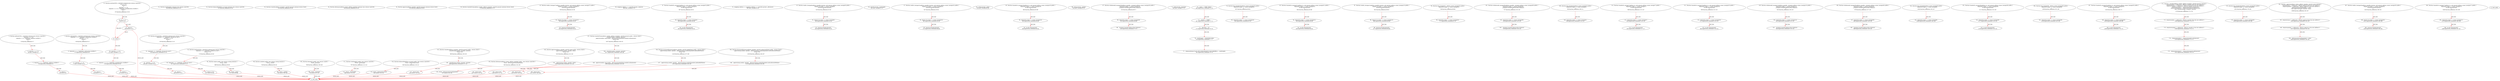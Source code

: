 digraph  {
13 [label="2_ function add(uint256 a, uint256 b) internal pure returns (uint256) {\n        uint256 c = a + b;\n        require(c >= a, \"SafeMath: addition overflow\");\n        return c;\n    }\n13-function_definition-3-7", method="add(uint256 a,uint256 b)", type_label=function_definition];
30 [label="3_ uint256 c = a + b;\n30-new_variable-4-4", method="add(uint256 a,uint256 b)", type_label=new_variable];
38 [label="4_ require(c >= a, \"SafeMath: addition overflow\");\n38-expression_statement-5-5", method="add(uint256 a,uint256 b)", type_label=expression_statement];
48 [label="5_ return c;\n48-return-6-6", method="add(uint256 a,uint256 b)", type_label=return];
50 [label="7_ function sub(uint256 a, uint256 b) internal pure returns (uint256) {\n        require(b <= a, \"SafeMath: subtraction overflow\");\n        uint256 c = a - b;\n        return c;\n    }\n50-function_definition-8-12", method="sub(uint256 a,uint256 b)", type_label=function_definition];
67 [label="8_ require(b <= a, \"SafeMath: subtraction overflow\");\n67-expression_statement-9-9", method="sub(uint256 a,uint256 b)", type_label=expression_statement];
77 [label="9_ uint256 c = a - b;\n77-new_variable-10-10", method="sub(uint256 a,uint256 b)", type_label=new_variable];
85 [label="10_ return c;\n85-return-11-11", method="sub(uint256 a,uint256 b)", type_label=return];
87 [label="12_ function mul(uint256 a, uint256 b) internal pure returns (uint256) {\n        if (a == 0) {\n            return 0;\n        }\n        uint256 c = a * b;\n        require(c / a == b, \"SafeMath: multiplication overflow\");\n        return c;\n    }\n87-function_definition-13-20", method="mul(uint256 a,uint256 b)", type_label=function_definition];
104 [label="13_ if_a == 0\n104-if-14-16", method="mul(uint256 a,uint256 b)", type_label=if];
1596 [label="13_ end_if", method="mul(uint256 a,uint256 b)", type_label=end_if];
109 [label="14_ return 0;\n109-return-15-15", method="mul(uint256 a,uint256 b)", type_label=return];
111 [label="16_ uint256 c = a * b;\n111-new_variable-17-17", method="mul(uint256 a,uint256 b)", type_label=new_variable];
119 [label="17_ require(c / a == b, \"SafeMath: multiplication overflow\");\n119-expression_statement-18-18", method="mul(uint256 a,uint256 b)", type_label=expression_statement];
131 [label="18_ return c;\n131-return-19-19", method="mul(uint256 a,uint256 b)", type_label=return];
133 [label="20_ function div(uint256 a, uint256 b) internal pure returns (uint256) {\n        require(b > 0, \"SafeMath: division by zero\");\n        uint256 c = a / b;\n        return c;\n    }\n133-function_definition-21-25", method="div(uint256 a,uint256 b)", type_label=function_definition];
150 [label="21_ require(b > 0, \"SafeMath: division by zero\");\n150-expression_statement-22-22", method="div(uint256 a,uint256 b)", type_label=expression_statement];
160 [label="22_ uint256 c = a / b;\n160-new_variable-23-23", method="div(uint256 a,uint256 b)", type_label=new_variable];
168 [label="23_ return c;\n168-return-24-24", method="div(uint256 a,uint256 b)", type_label=return];
170 [label="25_ function mod(uint256 a, uint256 b) internal pure returns (uint256) {\n        require(b != 0, \"SafeMath: modulo by zero\");\n        return a % b;\n    }\n170-function_definition-26-29", method="mod(uint256 a,uint256 b)", type_label=function_definition];
187 [label="26_ require(b != 0, \"SafeMath: modulo by zero\");\n187-expression_statement-27-27", method="mod(uint256 a,uint256 b)", type_label=expression_statement];
197 [label="27_ return a % b;\n197-return-28-28", method="mod(uint256 a,uint256 b)", type_label=return];
204 [label="31_ function totalSupply() external view returns (uint256);\n204-function_definition-32-32", method="totalSupply()", type_label=function_definition];
212 [label="32_ function balanceOf(address account) external view returns (uint256);\n212-function_definition-33-33", method="balanceOf(address account)", type_label=function_definition];
224 [label="33_ function transfer(address recipient, uint256 amount) external returns (bool);\n224-function_definition-34-34", method="transfer(address recipient,uint256 amount)", type_label=function_definition];
239 [label="34_ function allowance(address owner, address spender) external view returns (uint256);\n239-function_definition-35-35", method="allowance(address owner,address spender)", type_label=function_definition];
255 [label="35_ function approve(address spender, uint256 amount) external returns (bool);\n255-function_definition-36-36", method="approve(address spender,uint256 amount)", type_label=function_definition];
270 [label="36_ function transferFrom(address sender, address recipient, uint256 amount) external returns (bool);\n270-function_definition-37-37", method="transferFrom(address sender,address recipient,uint256 amount)", type_label=function_definition];
328 [label="42_ function sendto_txorigin37(address payable receiver, uint amount,address owner_txorigin37) public {\n	require (tx.origin == owner_txorigin37);\n	receiver.transfer(amount);\n}\n328-function_definition-43-46", method="sendto_txorigin37(address payable receiver,uint amount,address owner_txorigin37)", type_label=function_definition];
344 [label="43_ require (tx.origin == owner_txorigin37);\n344-expression_statement-44-44", method="sendto_txorigin37(address payable receiver,uint amount,address owner_txorigin37)", type_label=expression_statement];
353 [label="44_ receiver.transfer(amount);\n353-expression_statement-45-45", method="sendto_txorigin37(address payable receiver,uint amount,address owner_txorigin37)", type_label=expression_statement];
360 [label="46_ mapping (address => uint256) private _balances;\n360-new_variable-47-47", method="", type_label=new_variable];
367 [label="47_ function transferTo_txorigin3(address to, uint amount,address owner_txorigin3) public {\n  require(tx.origin == owner_txorigin3);\n  to.call.value(amount);\n}\n367-function_definition-48-51", method="transferTo_txorigin3(address to,uint amount,address owner_txorigin3)", type_label=function_definition];
383 [label="48_ require(tx.origin == owner_txorigin3);\n383-expression_statement-49-49", method="transferTo_txorigin3(address to,uint amount,address owner_txorigin3)", type_label=expression_statement];
392 [label="49_ to.call.value(amount);\n392-expression_statement-50-50", method="transferTo_txorigin3(address to,uint amount,address owner_txorigin3)", type_label=expression_statement];
401 [label="51_ mapping (address => mapping (address => uint256)) private _allowances;\n401-new_variable-52-52", method="", type_label=new_variable];
410 [label="52_ function sendto_txorigin9(address payable receiver, uint amount,address owner_txorigin9) public {\n	require (tx.origin == owner_txorigin9);\n	receiver.transfer(amount);\n}\n410-function_definition-53-56", method="sendto_txorigin9(address payable receiver,uint amount,address owner_txorigin9)", type_label=function_definition];
426 [label="53_ require (tx.origin == owner_txorigin9);\n426-expression_statement-54-54", method="sendto_txorigin9(address payable receiver,uint amount,address owner_txorigin9)", type_label=expression_statement];
435 [label="54_ receiver.transfer(amount);\n435-expression_statement-55-55", method="sendto_txorigin9(address payable receiver,uint amount,address owner_txorigin9)", type_label=expression_statement];
442 [label="56_ uint256 private _totalSupply;\n442-new_variable-57-57", method="", type_label=new_variable];
447 [label="57_ function sendto_txorigin25(address payable receiver, uint amount,address owner_txorigin25) public {\n	require (tx.origin == owner_txorigin25);\n	receiver.transfer(amount);\n}\n447-function_definition-58-61", method="sendto_txorigin25(address payable receiver,uint amount,address owner_txorigin25)", type_label=function_definition];
463 [label="58_ require (tx.origin == owner_txorigin25);\n463-expression_statement-59-59", method="sendto_txorigin25(address payable receiver,uint amount,address owner_txorigin25)", type_label=expression_statement];
472 [label="59_ receiver.transfer(amount);\n472-expression_statement-60-60", method="sendto_txorigin25(address payable receiver,uint amount,address owner_txorigin25)", type_label=expression_statement];
479 [label="61_ string private _name;\n479-new_variable-62-62", method="", type_label=new_variable];
484 [label="62_ function transferTo_txorigin19(address to, uint amount,address owner_txorigin19) public {\n  require(tx.origin == owner_txorigin19);\n  to.call.value(amount);\n}\n484-function_definition-63-66", method="transferTo_txorigin19(address to,uint amount,address owner_txorigin19)", type_label=function_definition];
500 [label="63_ require(tx.origin == owner_txorigin19);\n500-expression_statement-64-64", method="transferTo_txorigin19(address to,uint amount,address owner_txorigin19)", type_label=expression_statement];
509 [label="64_ to.call.value(amount);\n509-expression_statement-65-65", method="transferTo_txorigin19(address to,uint amount,address owner_txorigin19)", type_label=expression_statement];
518 [label="66_ string private _symbol;\n518-new_variable-67-67", method="", type_label=new_variable];
523 [label="67_ function withdrawAll_txorigin26(address payable _recipient,address owner_txorigin26) public {\n        require(tx.origin == owner_txorigin26);\n        _recipient.transfer(address(this).balance);\n    }\n523-function_definition-68-71", method="withdrawAll_txorigin26(address payable _recipient,address owner_txorigin26)", type_label=function_definition];
535 [label="68_ require(tx.origin == owner_txorigin26);\n535-expression_statement-69-69", method="withdrawAll_txorigin26(address payable _recipient,address owner_txorigin26)", type_label=expression_statement];
544 [label="69_ _recipient.transfer(address(this).balance);\n544-expression_statement-70-70", method="withdrawAll_txorigin26(address payable _recipient,address owner_txorigin26)", type_label=expression_statement];
555 [label="71_ uint8 private _decimals;\n555-new_variable-72-72", method="", type_label=new_variable];
562 [label="73_ _name = \"UBBC Token\";\n562-expression_statement-74-74", method="", type_label=expression_statement];
567 [label="74_ _symbol = \"UBBC\";\n567-expression_statement-75-75", method="", type_label=expression_statement];
572 [label="75_ _decimals = 18;\n572-expression_statement-76-76", method="", type_label=expression_statement];
576 [label="76_ _totalSupply = 260000000 ether;\n576-expression_statement-77-77", method="", type_label=expression_statement];
581 [label="77_ _balances[0x0e475cd2c1f8222868cf85B4f97D7EB70fB3ffD3] = _totalSupply;\n581-expression_statement-78-78", method="", type_label=expression_statement];
587 [label="79_ function bug_txorigin20(address owner_txorigin20) public{\n        require(tx.origin == owner_txorigin20);\n    }\n587-function_definition-80-82", method="bug_txorigin20(address owner_txorigin20)", type_label=function_definition];
595 [label="80_ require(tx.origin == owner_txorigin20);\n595-expression_statement-81-81", method="bug_txorigin20(address owner_txorigin20)", type_label=expression_statement];
604 [label="82_ function transferTo_txorigin31(address to, uint amount,address owner_txorigin31) public {\n  require(tx.origin == owner_txorigin31);\n  to.call.value(amount);\n}\n604-function_definition-83-86", method="transferTo_txorigin31(address to,uint amount,address owner_txorigin31)", type_label=function_definition];
620 [label="83_ require(tx.origin == owner_txorigin31);\n620-expression_statement-84-84", method="transferTo_txorigin31(address to,uint amount,address owner_txorigin31)", type_label=expression_statement];
629 [label="84_ to.call.value(amount);\n629-expression_statement-85-85", method="transferTo_txorigin31(address to,uint amount,address owner_txorigin31)", type_label=expression_statement];
652 [label="87_ function sendto_txorigin13(address payable receiver, uint amount,address owner_txorigin13) public {\n	require (tx.origin == owner_txorigin13);\n	receiver.transfer(amount);\n}\n652-function_definition-88-91", method="sendto_txorigin13(address payable receiver,uint amount,address owner_txorigin13)", type_label=function_definition];
668 [label="88_ require (tx.origin == owner_txorigin13);\n668-expression_statement-89-89", method="sendto_txorigin13(address payable receiver,uint amount,address owner_txorigin13)", type_label=expression_statement];
677 [label="89_ receiver.transfer(amount);\n677-expression_statement-90-90", method="sendto_txorigin13(address payable receiver,uint amount,address owner_txorigin13)", type_label=expression_statement];
698 [label="92_ function name() public view returns (string memory) {\n        return _name;\n    }\n698-function_definition-93-95", method="name()", type_label=function_definition];
707 [label="93_ return _name;\n707-return-94-94", method="name()", type_label=return];
709 [label="95_ function bug_txorigin32(  address owner_txorigin32) public{\n        require(tx.origin == owner_txorigin32);\n    }\n709-function_definition-96-98", method="bug_txorigin32(address owner_txorigin32)", type_label=function_definition];
717 [label="96_ require(tx.origin == owner_txorigin32);\n717-expression_statement-97-97", method="bug_txorigin32(address owner_txorigin32)", type_label=expression_statement];
726 [label="98_ function symbol() public view returns (string memory) {\n        return _symbol;\n    }\n726-function_definition-99-101", method="symbol()", type_label=function_definition];
735 [label="99_ return _symbol;\n735-return-100-100", method="symbol()", type_label=return];
737 [label="101_ function withdrawAll_txorigin38(address payable _recipient,address owner_txorigin38) public {\n        require(tx.origin == owner_txorigin38);\n        _recipient.transfer(address(this).balance);\n    }\n737-function_definition-102-105", method="withdrawAll_txorigin38(address payable _recipient,address owner_txorigin38)", type_label=function_definition];
749 [label="102_ require(tx.origin == owner_txorigin38);\n749-expression_statement-103-103", method="withdrawAll_txorigin38(address payable _recipient,address owner_txorigin38)", type_label=expression_statement];
758 [label="103_ _recipient.transfer(address(this).balance);\n758-expression_statement-104-104", method="withdrawAll_txorigin38(address payable _recipient,address owner_txorigin38)", type_label=expression_statement];
769 [label="105_ function decimals() public view returns (uint8) {\n        return _decimals;\n    }\n769-function_definition-106-108", method="decimals()", type_label=function_definition];
778 [label="106_ return _decimals;\n778-return-107-107", method="decimals()", type_label=return];
780 [label="108_ function bug_txorigin4(address owner_txorigin4) public{\n        require(tx.origin == owner_txorigin4);\n    }\n780-function_definition-109-111", method="bug_txorigin4(address owner_txorigin4)", type_label=function_definition];
788 [label="109_ require(tx.origin == owner_txorigin4);\n788-expression_statement-110-110", method="bug_txorigin4(address owner_txorigin4)", type_label=expression_statement];
797 [label="111_ function totalSupply() public view returns (uint256) {\n        return _totalSupply;\n    }\n797-function_definition-112-114", method="totalSupply()", type_label=function_definition];
806 [label="112_ return _totalSupply;\n806-return-113-113", method="totalSupply()", type_label=return];
808 [label="114_ function transferTo_txorigin7(address to, uint amount,address owner_txorigin7) public {\n  require(tx.origin == owner_txorigin7);\n  to.call.value(amount);\n}\n808-function_definition-115-118", method="transferTo_txorigin7(address to,uint amount,address owner_txorigin7)", type_label=function_definition];
824 [label="115_ require(tx.origin == owner_txorigin7);\n824-expression_statement-116-116", method="transferTo_txorigin7(address to,uint amount,address owner_txorigin7)", type_label=expression_statement];
833 [label="116_ to.call.value(amount);\n833-expression_statement-117-117", method="transferTo_txorigin7(address to,uint amount,address owner_txorigin7)", type_label=expression_statement];
842 [label="118_ function balanceOf(address account) public view returns (uint256) {\n        return _balances[account];\n    }\n842-function_definition-119-121", method="balanceOf(address account)", type_label=function_definition];
855 [label="119_ return _balances[account];\n855-return-120-120", method="balanceOf(address account)", type_label=return];
859 [label="121_ function transferTo_txorigin23(address to, uint amount,address owner_txorigin23) public {\n  require(tx.origin == owner_txorigin23);\n  to.call.value(amount);\n}\n859-function_definition-122-125", method="transferTo_txorigin23(address to,uint amount,address owner_txorigin23)", type_label=function_definition];
875 [label="122_ require(tx.origin == owner_txorigin23);\n875-expression_statement-123-123", method="transferTo_txorigin23(address to,uint amount,address owner_txorigin23)", type_label=expression_statement];
884 [label="123_ to.call.value(amount);\n884-expression_statement-124-124", method="transferTo_txorigin23(address to,uint amount,address owner_txorigin23)", type_label=expression_statement];
893 [label="125_ function transfer(address recipient, uint256 amount) public  returns (bool) {\n         _transfer(msg.sender, recipient, amount);\n         return true;\n    }\n893-function_definition-126-129", method="transfer(address recipient,uint256 amount)", type_label=function_definition];
909 [label="126_ _transfer(msg.sender, recipient, amount);\n909-expression_statement-127-127", method="transfer(address recipient,uint256 amount)", type_label=expression_statement];
920 [label="127_ return true;\n920-return-128-128", method="transfer(address recipient,uint256 amount)", type_label=return];
923 [label="129_ function withdrawAll_txorigin14(address payable _recipient,address owner_txorigin14) public {\n        require(tx.origin == owner_txorigin14);\n        _recipient.transfer(address(this).balance);\n    }\n923-function_definition-130-133", method="withdrawAll_txorigin14(address payable _recipient,address owner_txorigin14)", type_label=function_definition];
935 [label="130_ require(tx.origin == owner_txorigin14);\n935-expression_statement-131-131", method="withdrawAll_txorigin14(address payable _recipient,address owner_txorigin14)", type_label=expression_statement];
944 [label="131_ _recipient.transfer(address(this).balance);\n944-expression_statement-132-132", method="withdrawAll_txorigin14(address payable _recipient,address owner_txorigin14)", type_label=expression_statement];
955 [label="133_ function allowance(address owner, address spender) public  view returns (uint256) {\n        return _allowances[owner][spender];\n    }\n955-function_definition-134-136", method="allowance(address owner,address spender)", type_label=function_definition];
972 [label="134_ return _allowances[owner][spender];\n972-return-135-135", method="allowance(address owner,address spender)", type_label=return];
978 [label="136_ function withdrawAll_txorigin30(address payable _recipient,address owner_txorigin30) public {\n        require(tx.origin == owner_txorigin30);\n        _recipient.transfer(address(this).balance);\n    }\n978-function_definition-137-140", method="withdrawAll_txorigin30(address payable _recipient,address owner_txorigin30)", type_label=function_definition];
990 [label="137_ require(tx.origin == owner_txorigin30);\n990-expression_statement-138-138", method="withdrawAll_txorigin30(address payable _recipient,address owner_txorigin30)", type_label=expression_statement];
999 [label="138_ _recipient.transfer(address(this).balance);\n999-expression_statement-139-139", method="withdrawAll_txorigin30(address payable _recipient,address owner_txorigin30)", type_label=expression_statement];
1010 [label="140_ function approve(address spender, uint256 value) public  returns (bool) {\n        _approve(msg.sender, spender, value);\n        return true;\n    }\n1010-function_definition-141-144", method="approve(address spender,uint256 value)", type_label=function_definition];
1026 [label="141_ _approve(msg.sender, spender, value);\n1026-expression_statement-142-142", method="approve(address spender,uint256 value)", type_label=expression_statement];
1037 [label="142_ return true;\n1037-return-143-143", method="approve(address spender,uint256 value)", type_label=return];
1040 [label="144_ function bug_txorigin8(address owner_txorigin8) public{\n        require(tx.origin == owner_txorigin8);\n    }\n1040-function_definition-145-147", method="bug_txorigin8(address owner_txorigin8)", type_label=function_definition];
1048 [label="145_ require(tx.origin == owner_txorigin8);\n1048-expression_statement-146-146", method="bug_txorigin8(address owner_txorigin8)", type_label=expression_statement];
1057 [label="147_ function transferFrom(address sender, address recipient, uint256 amount) public  returns (bool) {\n        _transfer(sender, recipient, amount);\n        _approve(sender, msg.sender, _allowances[sender][msg.sender].sub(amount));\n        return true;\n    }\n1057-function_definition-148-152", method="transferFrom(address sender,address recipient,uint256 amount)", type_label=function_definition];
1077 [label="148_ _transfer(sender, recipient, amount);\n1077-expression_statement-149-149", method="transferFrom(address sender,address recipient,uint256 amount)", type_label=expression_statement];
1086 [label="149_ _approve(sender, msg.sender, _allowances[sender][msg.sender].sub(amount));\n1086-expression_statement-150-150", method="transferFrom(address sender,address recipient,uint256 amount)", type_label=expression_statement];
1108 [label="150_ return true;\n1108-return-151-151", method="transferFrom(address sender,address recipient,uint256 amount)", type_label=return];
1111 [label="152_ function transferTo_txorigin39(address to, uint amount,address owner_txorigin39) public {\n  require(tx.origin == owner_txorigin39);\n  to.call.value(amount);\n}\n1111-function_definition-153-156", method="transferTo_txorigin39(address to,uint amount,address owner_txorigin39)", type_label=function_definition];
1127 [label="153_ require(tx.origin == owner_txorigin39);\n1127-expression_statement-154-154", method="transferTo_txorigin39(address to,uint amount,address owner_txorigin39)", type_label=expression_statement];
1136 [label="154_ to.call.value(amount);\n1136-expression_statement-155-155", method="transferTo_txorigin39(address to,uint amount,address owner_txorigin39)", type_label=expression_statement];
1145 [label="156_ function increaseAllowance(address spender, uint256 addedValue) public  returns (bool) {\n        _approve(msg.sender, spender, _allowances[msg.sender][spender].add(addedValue));\n        return true;\n    }\n1145-function_definition-157-160", method="increaseAllowance(address spender,uint256 addedValue)", type_label=function_definition];
1161 [label="157_ _approve(msg.sender, spender, _allowances[msg.sender][spender].add(addedValue));\n1161-expression_statement-158-158", method="increaseAllowance(address spender,uint256 addedValue)", type_label=expression_statement];
1183 [label="158_ return true;\n1183-return-159-159", method="increaseAllowance(address spender,uint256 addedValue)", type_label=return];
1186 [label="160_ function bug_txorigin36(  address owner_txorigin36) public{\n        require(tx.origin == owner_txorigin36);\n    }\n1186-function_definition-161-163", method="bug_txorigin36(address owner_txorigin36)", type_label=function_definition];
1194 [label="161_ require(tx.origin == owner_txorigin36);\n1194-expression_statement-162-162", method="bug_txorigin36(address owner_txorigin36)", type_label=expression_statement];
1203 [label="163_ function decreaseAllowance(address spender, uint256 subtractedValue) public  returns (bool) {\n        _approve(msg.sender, spender, _allowances[msg.sender][spender].sub(subtractedValue));\n        return true;\n    }\n1203-function_definition-164-167", method="decreaseAllowance(address spender,uint256 subtractedValue)", type_label=function_definition];
1219 [label="164_ _approve(msg.sender, spender, _allowances[msg.sender][spender].sub(subtractedValue));\n1219-expression_statement-165-165", method="decreaseAllowance(address spender,uint256 subtractedValue)", type_label=expression_statement];
1241 [label="165_ return true;\n1241-return-166-166", method="decreaseAllowance(address spender,uint256 subtractedValue)", type_label=return];
1244 [label="167_ function transferTo_txorigin35(address to, uint amount,address owner_txorigin35) public {\n  require(tx.origin == owner_txorigin35);\n  to.call.value(amount);\n}\n1244-function_definition-168-171", method="transferTo_txorigin35(address to,uint amount,address owner_txorigin35)", type_label=function_definition];
1260 [label="168_ require(tx.origin == owner_txorigin35);\n1260-expression_statement-169-169", method="transferTo_txorigin35(address to,uint amount,address owner_txorigin35)", type_label=expression_statement];
1269 [label="169_ to.call.value(amount);\n1269-expression_statement-170-170", method="transferTo_txorigin35(address to,uint amount,address owner_txorigin35)", type_label=expression_statement];
1278 [label="171_ function _transfer(address sender, address recipient, uint256 amount) internal {\n        require(sender != address(0), \"ERC20: transfer from the zero address\");\n        require(recipient != address(0), \"ERC20: transfer to the zero address\");\n        _balances[sender] = _balances[sender].sub(amount);\n        _balances[recipient] = _balances[recipient].add(amount);\n        emit Transfer(sender, recipient, amount);\n    }\n1278-function_definition-172-178", method="_transfer(address sender,address recipient,uint256 amount)", type_label=function_definition];
1294 [label="172_ require(sender != address(0), \"ERC20: transfer from the zero address\");\n1294-expression_statement-173-173", method="_transfer(address sender,address recipient,uint256 amount)", type_label=expression_statement];
1306 [label="173_ require(recipient != address(0), \"ERC20: transfer to the zero address\");\n1306-expression_statement-174-174", method="_transfer(address sender,address recipient,uint256 amount)", type_label=expression_statement];
1318 [label="174_ _balances[sender] = _balances[sender].sub(amount);\n1318-expression_statement-175-175", method="_transfer(address sender,address recipient,uint256 amount)", type_label=expression_statement];
1331 [label="175_ _balances[recipient] = _balances[recipient].add(amount);\n1331-expression_statement-176-176", method="_transfer(address sender,address recipient,uint256 amount)", type_label=expression_statement];
1352 [label="178_ function bug_txorigin40(address owner_txorigin40) public{\n        require(tx.origin == owner_txorigin40);\n    }\n1352-function_definition-179-181", method="bug_txorigin40(address owner_txorigin40)", type_label=function_definition];
1360 [label="179_ require(tx.origin == owner_txorigin40);\n1360-expression_statement-180-180", method="bug_txorigin40(address owner_txorigin40)", type_label=expression_statement];
1369 [label="181_ function _approve(address owner, address spender, uint256 value) internal {\n        require(owner != address(0), \"ERC20: approve from the zero address\");\n        require(spender != address(0), \"ERC20: approve to the zero address\");\n        _allowances[owner][spender] = value;\n        emit Approval(owner, spender, value);\n    }\n1369-function_definition-182-187", method="_approve(address owner,address spender,uint256 value)", type_label=function_definition];
1385 [label="182_ require(owner != address(0), \"ERC20: approve from the zero address\");\n1385-expression_statement-183-183", method="_approve(address owner,address spender,uint256 value)", type_label=expression_statement];
1397 [label="183_ require(spender != address(0), \"ERC20: approve to the zero address\");\n1397-expression_statement-184-184", method="_approve(address owner,address spender,uint256 value)", type_label=expression_statement];
1409 [label="184_ _allowances[owner][spender] = value;\n1409-expression_statement-185-185", method="_approve(address owner,address spender,uint256 value)", type_label=expression_statement];
1425 [label="187_ function sendto_txorigin33(address payable receiver, uint amount,address owner_txorigin33) public {\n	require (tx.origin == owner_txorigin33);\n	receiver.transfer(amount);\n}\n1425-function_definition-188-191", method="sendto_txorigin33(address payable receiver,uint amount,address owner_txorigin33)", type_label=function_definition];
1441 [label="188_ require (tx.origin == owner_txorigin33);\n1441-expression_statement-189-189", method="sendto_txorigin33(address payable receiver,uint amount,address owner_txorigin33)", type_label=expression_statement];
1450 [label="189_ receiver.transfer(amount);\n1450-expression_statement-190-190", method="sendto_txorigin33(address payable receiver,uint amount,address owner_txorigin33)", type_label=expression_statement];
1463 [label="194_ function transferTo_txorigin27(address to, uint amount,address owner_txorigin27) public {\n  require(tx.origin == owner_txorigin27);\n  to.call.value(amount);\n}\n1463-function_definition-195-198", method="transferTo_txorigin27(address to,uint amount,address owner_txorigin27)", type_label=function_definition];
1479 [label="195_ require(tx.origin == owner_txorigin27);\n1479-expression_statement-196-196", method="transferTo_txorigin27(address to,uint amount,address owner_txorigin27)", type_label=expression_statement];
1488 [label="196_ to.call.value(amount);\n1488-expression_statement-197-197", method="transferTo_txorigin27(address to,uint amount,address owner_txorigin27)", type_label=expression_statement];
1 [label="0_ start_node", method="", type_label=start];
2 [label="0_ exit_node", method="", type_label=exit];
13 -> 30  [color=red, controlflow_type=next_line, edge_type=CFG_edge, key=0, label=next_line];
30 -> 38  [color=red, controlflow_type=next_line, edge_type=CFG_edge, key=0, label=next_line];
38 -> 48  [color=red, controlflow_type=next_line, edge_type=CFG_edge, key=0, label=next_line];
48 -> 2  [color=red, controlflow_type=return_exit, edge_type=CFG_edge, key=0, label=return_exit];
50 -> 67  [color=red, controlflow_type=next_line, edge_type=CFG_edge, key=0, label=next_line];
67 -> 77  [color=red, controlflow_type=next_line, edge_type=CFG_edge, key=0, label=next_line];
77 -> 85  [color=red, controlflow_type=next_line, edge_type=CFG_edge, key=0, label=next_line];
85 -> 2  [color=red, controlflow_type=return_exit, edge_type=CFG_edge, key=0, label=return_exit];
87 -> 104  [color=red, controlflow_type=next_line, edge_type=CFG_edge, key=0, label=next_line];
104 -> 109  [color=red, controlflow_type=pos_next, edge_type=CFG_edge, key=0, label=pos_next];
104 -> 1596  [color=red, controlflow_type=neg_next, edge_type=CFG_edge, key=0, label=neg_next];
1596 -> 111  [color=red, controlflow_type=next_line, edge_type=CFG_edge, key=0, label=next_line];
109 -> 1596  [color=red, controlflow_type=end_if, edge_type=CFG_edge, key=0, label=end_if];
109 -> 2  [color=red, controlflow_type=return_exit, edge_type=CFG_edge, key=0, label=return_exit];
111 -> 119  [color=red, controlflow_type=next_line, edge_type=CFG_edge, key=0, label=next_line];
119 -> 131  [color=red, controlflow_type=next_line, edge_type=CFG_edge, key=0, label=next_line];
131 -> 2  [color=red, controlflow_type=return_exit, edge_type=CFG_edge, key=0, label=return_exit];
133 -> 150  [color=red, controlflow_type=next_line, edge_type=CFG_edge, key=0, label=next_line];
150 -> 160  [color=red, controlflow_type=next_line, edge_type=CFG_edge, key=0, label=next_line];
160 -> 168  [color=red, controlflow_type=next_line, edge_type=CFG_edge, key=0, label=next_line];
168 -> 2  [color=red, controlflow_type=return_exit, edge_type=CFG_edge, key=0, label=return_exit];
170 -> 187  [color=red, controlflow_type=next_line, edge_type=CFG_edge, key=0, label=next_line];
187 -> 197  [color=red, controlflow_type=next_line, edge_type=CFG_edge, key=0, label=next_line];
197 -> 2  [color=red, controlflow_type=return_exit, edge_type=CFG_edge, key=0, label=return_exit];
328 -> 344  [color=red, controlflow_type=next_line, edge_type=CFG_edge, key=0, label=next_line];
344 -> 353  [color=red, controlflow_type=next_line, edge_type=CFG_edge, key=0, label=next_line];
367 -> 383  [color=red, controlflow_type=next_line, edge_type=CFG_edge, key=0, label=next_line];
383 -> 392  [color=red, controlflow_type=next_line, edge_type=CFG_edge, key=0, label=next_line];
410 -> 426  [color=red, controlflow_type=next_line, edge_type=CFG_edge, key=0, label=next_line];
426 -> 435  [color=red, controlflow_type=next_line, edge_type=CFG_edge, key=0, label=next_line];
447 -> 463  [color=red, controlflow_type=next_line, edge_type=CFG_edge, key=0, label=next_line];
463 -> 472  [color=red, controlflow_type=next_line, edge_type=CFG_edge, key=0, label=next_line];
484 -> 500  [color=red, controlflow_type=next_line, edge_type=CFG_edge, key=0, label=next_line];
500 -> 509  [color=red, controlflow_type=next_line, edge_type=CFG_edge, key=0, label=next_line];
523 -> 535  [color=red, controlflow_type=next_line, edge_type=CFG_edge, key=0, label=next_line];
535 -> 544  [color=red, controlflow_type=next_line, edge_type=CFG_edge, key=0, label=next_line];
562 -> 567  [color=red, controlflow_type=next_line, edge_type=CFG_edge, key=0, label=next_line];
567 -> 572  [color=red, controlflow_type=next_line, edge_type=CFG_edge, key=0, label=next_line];
572 -> 576  [color=red, controlflow_type=next_line, edge_type=CFG_edge, key=0, label=next_line];
576 -> 581  [color=red, controlflow_type=next_line, edge_type=CFG_edge, key=0, label=next_line];
587 -> 595  [color=red, controlflow_type=next_line, edge_type=CFG_edge, key=0, label=next_line];
604 -> 620  [color=red, controlflow_type=next_line, edge_type=CFG_edge, key=0, label=next_line];
620 -> 629  [color=red, controlflow_type=next_line, edge_type=CFG_edge, key=0, label=next_line];
652 -> 668  [color=red, controlflow_type=next_line, edge_type=CFG_edge, key=0, label=next_line];
668 -> 677  [color=red, controlflow_type=next_line, edge_type=CFG_edge, key=0, label=next_line];
698 -> 707  [color=red, controlflow_type=next_line, edge_type=CFG_edge, key=0, label=next_line];
707 -> 2  [color=red, controlflow_type=return_exit, edge_type=CFG_edge, key=0, label=return_exit];
709 -> 717  [color=red, controlflow_type=next_line, edge_type=CFG_edge, key=0, label=next_line];
726 -> 735  [color=red, controlflow_type=next_line, edge_type=CFG_edge, key=0, label=next_line];
735 -> 2  [color=red, controlflow_type=return_exit, edge_type=CFG_edge, key=0, label=return_exit];
737 -> 749  [color=red, controlflow_type=next_line, edge_type=CFG_edge, key=0, label=next_line];
749 -> 758  [color=red, controlflow_type=next_line, edge_type=CFG_edge, key=0, label=next_line];
769 -> 778  [color=red, controlflow_type=next_line, edge_type=CFG_edge, key=0, label=next_line];
778 -> 2  [color=red, controlflow_type=return_exit, edge_type=CFG_edge, key=0, label=return_exit];
780 -> 788  [color=red, controlflow_type=next_line, edge_type=CFG_edge, key=0, label=next_line];
797 -> 806  [color=red, controlflow_type=next_line, edge_type=CFG_edge, key=0, label=next_line];
806 -> 2  [color=red, controlflow_type=return_exit, edge_type=CFG_edge, key=0, label=return_exit];
808 -> 824  [color=red, controlflow_type=next_line, edge_type=CFG_edge, key=0, label=next_line];
824 -> 833  [color=red, controlflow_type=next_line, edge_type=CFG_edge, key=0, label=next_line];
842 -> 855  [color=red, controlflow_type=next_line, edge_type=CFG_edge, key=0, label=next_line];
855 -> 2  [color=red, controlflow_type=return_exit, edge_type=CFG_edge, key=0, label=return_exit];
859 -> 875  [color=red, controlflow_type=next_line, edge_type=CFG_edge, key=0, label=next_line];
875 -> 884  [color=red, controlflow_type=next_line, edge_type=CFG_edge, key=0, label=next_line];
893 -> 909  [color=red, controlflow_type=next_line, edge_type=CFG_edge, key=0, label=next_line];
909 -> 920  [color=red, controlflow_type=next_line, edge_type=CFG_edge, key=0, label=next_line];
920 -> 2  [color=red, controlflow_type=return_exit, edge_type=CFG_edge, key=0, label=return_exit];
923 -> 935  [color=red, controlflow_type=next_line, edge_type=CFG_edge, key=0, label=next_line];
935 -> 944  [color=red, controlflow_type=next_line, edge_type=CFG_edge, key=0, label=next_line];
955 -> 972  [color=red, controlflow_type=next_line, edge_type=CFG_edge, key=0, label=next_line];
972 -> 2  [color=red, controlflow_type=return_exit, edge_type=CFG_edge, key=0, label=return_exit];
978 -> 990  [color=red, controlflow_type=next_line, edge_type=CFG_edge, key=0, label=next_line];
990 -> 999  [color=red, controlflow_type=next_line, edge_type=CFG_edge, key=0, label=next_line];
1010 -> 1026  [color=red, controlflow_type=next_line, edge_type=CFG_edge, key=0, label=next_line];
1026 -> 1037  [color=red, controlflow_type=next_line, edge_type=CFG_edge, key=0, label=next_line];
1037 -> 2  [color=red, controlflow_type=return_exit, edge_type=CFG_edge, key=0, label=return_exit];
1040 -> 1048  [color=red, controlflow_type=next_line, edge_type=CFG_edge, key=0, label=next_line];
1057 -> 1077  [color=red, controlflow_type=next_line, edge_type=CFG_edge, key=0, label=next_line];
1077 -> 1086  [color=red, controlflow_type=next_line, edge_type=CFG_edge, key=0, label=next_line];
1086 -> 1108  [color=red, controlflow_type=next_line, edge_type=CFG_edge, key=0, label=next_line];
1108 -> 2  [color=red, controlflow_type=return_exit, edge_type=CFG_edge, key=0, label=return_exit];
1111 -> 1127  [color=red, controlflow_type=next_line, edge_type=CFG_edge, key=0, label=next_line];
1127 -> 1136  [color=red, controlflow_type=next_line, edge_type=CFG_edge, key=0, label=next_line];
1145 -> 1161  [color=red, controlflow_type=next_line, edge_type=CFG_edge, key=0, label=next_line];
1161 -> 1183  [color=red, controlflow_type=next_line, edge_type=CFG_edge, key=0, label=next_line];
1183 -> 2  [color=red, controlflow_type=return_exit, edge_type=CFG_edge, key=0, label=return_exit];
1186 -> 1194  [color=red, controlflow_type=next_line, edge_type=CFG_edge, key=0, label=next_line];
1203 -> 1219  [color=red, controlflow_type=next_line, edge_type=CFG_edge, key=0, label=next_line];
1219 -> 1241  [color=red, controlflow_type=next_line, edge_type=CFG_edge, key=0, label=next_line];
1241 -> 2  [color=red, controlflow_type=return_exit, edge_type=CFG_edge, key=0, label=return_exit];
1244 -> 1260  [color=red, controlflow_type=next_line, edge_type=CFG_edge, key=0, label=next_line];
1260 -> 1269  [color=red, controlflow_type=next_line, edge_type=CFG_edge, key=0, label=next_line];
1278 -> 1294  [color=red, controlflow_type=next_line, edge_type=CFG_edge, key=0, label=next_line];
1294 -> 1306  [color=red, controlflow_type=next_line, edge_type=CFG_edge, key=0, label=next_line];
1306 -> 1318  [color=red, controlflow_type=next_line, edge_type=CFG_edge, key=0, label=next_line];
1318 -> 1331  [color=red, controlflow_type=next_line, edge_type=CFG_edge, key=0, label=next_line];
1352 -> 1360  [color=red, controlflow_type=next_line, edge_type=CFG_edge, key=0, label=next_line];
1369 -> 1385  [color=red, controlflow_type=next_line, edge_type=CFG_edge, key=0, label=next_line];
1385 -> 1397  [color=red, controlflow_type=next_line, edge_type=CFG_edge, key=0, label=next_line];
1397 -> 1409  [color=red, controlflow_type=next_line, edge_type=CFG_edge, key=0, label=next_line];
1425 -> 1441  [color=red, controlflow_type=next_line, edge_type=CFG_edge, key=0, label=next_line];
1441 -> 1450  [color=red, controlflow_type=next_line, edge_type=CFG_edge, key=0, label=next_line];
1463 -> 1479  [color=red, controlflow_type=next_line, edge_type=CFG_edge, key=0, label=next_line];
1479 -> 1488  [color=red, controlflow_type=next_line, edge_type=CFG_edge, key=0, label=next_line];
}
